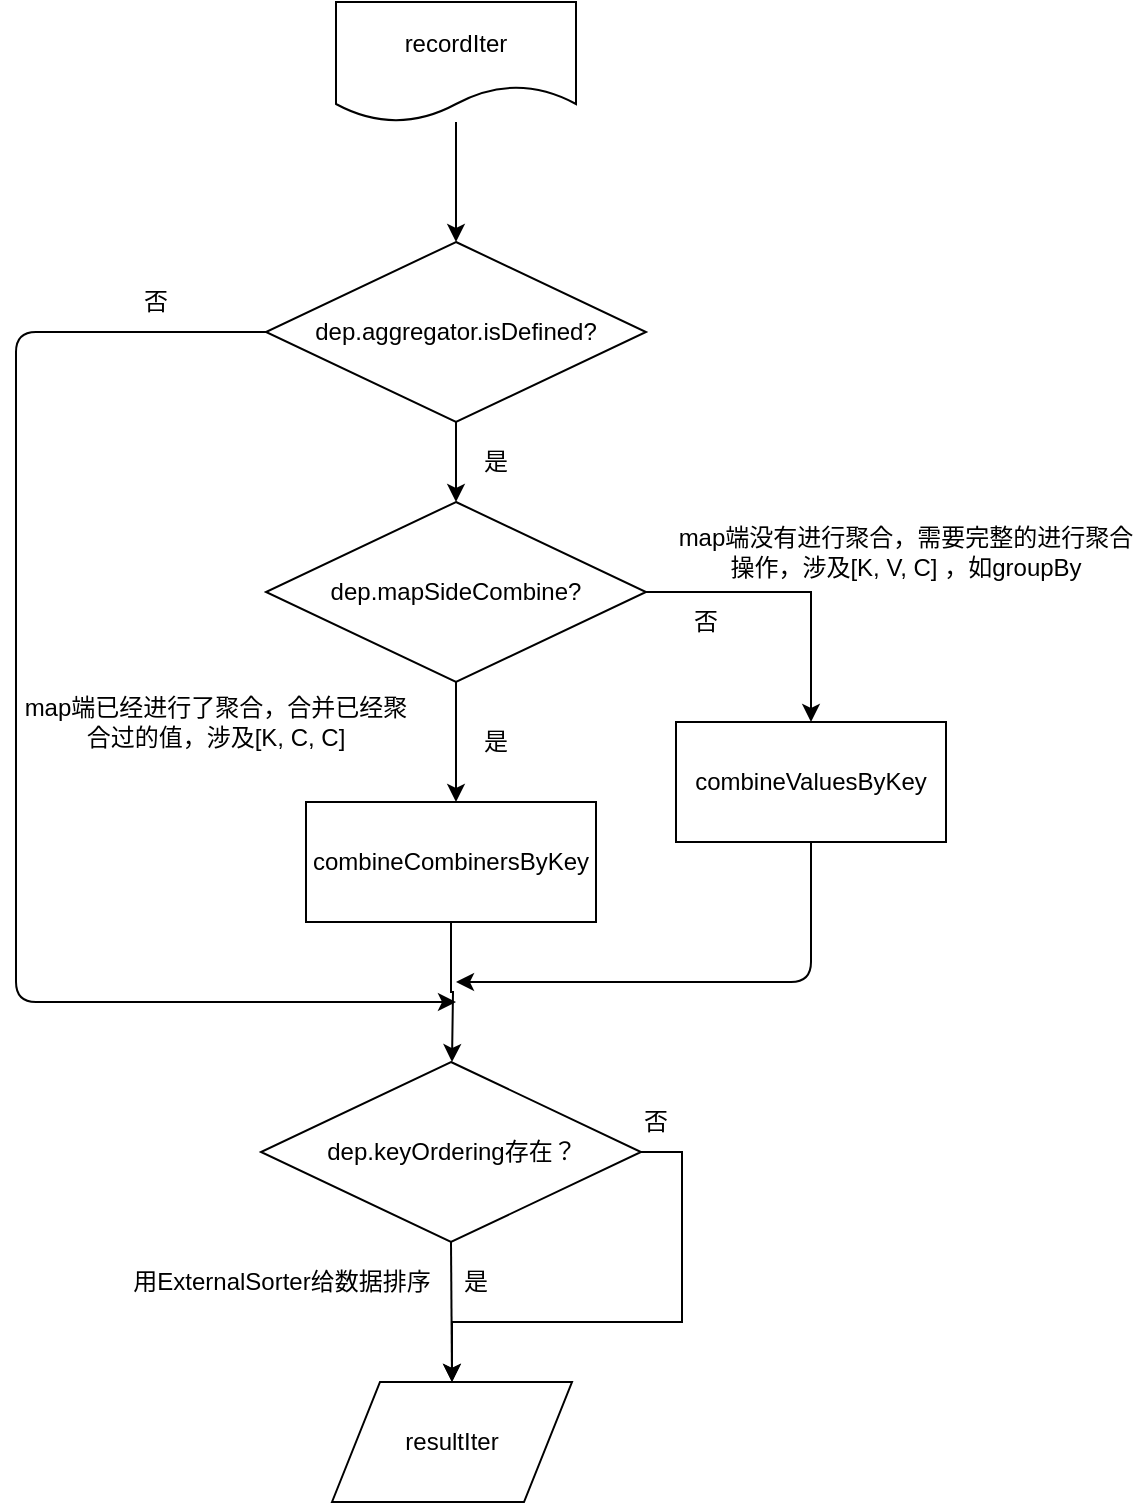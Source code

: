 <mxfile version="10.6.2" type="github"><diagram id="B1miW9sNnXTPqfoYgWkj" name="Page-1"><mxGraphModel dx="1154" dy="662" grid="1" gridSize="10" guides="1" tooltips="1" connect="1" arrows="1" fold="1" page="1" pageScale="1" pageWidth="827" pageHeight="1169" math="0" shadow="0"><root><mxCell id="0"/><mxCell id="1" parent="0"/><mxCell id="MIB6hbEZbPjmD4DY4Ua3-6" value="" style="edgeStyle=orthogonalEdgeStyle;rounded=0;orthogonalLoop=1;jettySize=auto;html=1;entryX=0.5;entryY=0;entryDx=0;entryDy=0;" edge="1" parent="1" source="MIB6hbEZbPjmD4DY4Ua3-2" target="MIB6hbEZbPjmD4DY4Ua3-7"><mxGeometry relative="1" as="geometry"><mxPoint x="400" y="230" as="targetPoint"/></mxGeometry></mxCell><mxCell id="MIB6hbEZbPjmD4DY4Ua3-2" value="&lt;span&gt;recordIter&lt;/span&gt;" style="shape=document;whiteSpace=wrap;html=1;boundedLbl=1;" vertex="1" parent="1"><mxGeometry x="340" y="90" width="120" height="60" as="geometry"/></mxCell><mxCell id="MIB6hbEZbPjmD4DY4Ua3-19" style="edgeStyle=orthogonalEdgeStyle;rounded=0;orthogonalLoop=1;jettySize=auto;html=1;exitX=0.5;exitY=1;exitDx=0;exitDy=0;" edge="1" parent="1" source="MIB6hbEZbPjmD4DY4Ua3-7"><mxGeometry relative="1" as="geometry"><mxPoint x="400" y="340" as="targetPoint"/></mxGeometry></mxCell><mxCell id="MIB6hbEZbPjmD4DY4Ua3-7" value="&lt;span&gt;dep&lt;/span&gt;&lt;span&gt;.aggregator.isDefined?&lt;/span&gt;" style="rhombus;whiteSpace=wrap;html=1;" vertex="1" parent="1"><mxGeometry x="305" y="210" width="190" height="90" as="geometry"/></mxCell><mxCell id="MIB6hbEZbPjmD4DY4Ua3-20" style="edgeStyle=orthogonalEdgeStyle;rounded=0;orthogonalLoop=1;jettySize=auto;html=1;exitX=0.5;exitY=1;exitDx=0;exitDy=0;entryX=0.5;entryY=0;entryDx=0;entryDy=0;" edge="1" parent="1" source="MIB6hbEZbPjmD4DY4Ua3-10"><mxGeometry relative="1" as="geometry"><mxPoint x="400" y="490" as="targetPoint"/></mxGeometry></mxCell><mxCell id="MIB6hbEZbPjmD4DY4Ua3-10" value="&lt;span&gt;dep&lt;/span&gt;&lt;span&gt;.mapSideCombine?&lt;/span&gt;&lt;br&gt;" style="rhombus;whiteSpace=wrap;html=1;" vertex="1" parent="1"><mxGeometry x="305" y="340" width="190" height="90" as="geometry"/></mxCell><mxCell id="MIB6hbEZbPjmD4DY4Ua3-11" value="是" style="text;html=1;strokeColor=none;fillColor=none;align=center;verticalAlign=middle;whiteSpace=wrap;rounded=0;" vertex="1" parent="1"><mxGeometry x="400" y="310" width="40" height="20" as="geometry"/></mxCell><mxCell id="MIB6hbEZbPjmD4DY4Ua3-23" value="是" style="text;html=1;strokeColor=none;fillColor=none;align=center;verticalAlign=middle;whiteSpace=wrap;rounded=0;" vertex="1" parent="1"><mxGeometry x="410" y="450" width="20" height="20" as="geometry"/></mxCell><mxCell id="MIB6hbEZbPjmD4DY4Ua3-28" value="&lt;span&gt;map端已经进行了聚合，合并已经聚合过的值，涉及[K, C, C]&lt;/span&gt;" style="text;html=1;strokeColor=none;fillColor=none;align=center;verticalAlign=middle;whiteSpace=wrap;rounded=0;" vertex="1" parent="1"><mxGeometry x="180" y="440" width="200" height="20" as="geometry"/></mxCell><mxCell id="MIB6hbEZbPjmD4DY4Ua3-33" value="&lt;span&gt;map端没有进行聚合，需要完整的进行聚合操作，涉及[K, V, C] ，如groupBy&lt;/span&gt;&lt;br&gt;" style="text;html=1;strokeColor=none;fillColor=none;align=center;verticalAlign=middle;whiteSpace=wrap;rounded=0;" vertex="1" parent="1"><mxGeometry x="510" y="360" width="230" height="10" as="geometry"/></mxCell><mxCell id="MIB6hbEZbPjmD4DY4Ua3-34" value="否" style="text;html=1;strokeColor=none;fillColor=none;align=center;verticalAlign=middle;whiteSpace=wrap;rounded=0;" vertex="1" parent="1"><mxGeometry x="515" y="390" width="20" height="20" as="geometry"/></mxCell><mxCell id="MIB6hbEZbPjmD4DY4Ua3-37" style="edgeStyle=orthogonalEdgeStyle;rounded=0;orthogonalLoop=1;jettySize=auto;html=1;exitX=0.5;exitY=1;exitDx=0;exitDy=0;" edge="1" parent="1" source="MIB6hbEZbPjmD4DY4Ua3-35"><mxGeometry relative="1" as="geometry"><mxPoint x="398" y="620" as="targetPoint"/></mxGeometry></mxCell><mxCell id="MIB6hbEZbPjmD4DY4Ua3-35" value="&lt;span&gt;combineCombinersByKey&lt;/span&gt;" style="rounded=0;whiteSpace=wrap;html=1;" vertex="1" parent="1"><mxGeometry x="325" y="490" width="145" height="60" as="geometry"/></mxCell><mxCell id="MIB6hbEZbPjmD4DY4Ua3-36" value="&lt;span&gt;combineValuesByKey&lt;/span&gt;&lt;br&gt;" style="rounded=0;whiteSpace=wrap;html=1;" vertex="1" parent="1"><mxGeometry x="510" y="450" width="135" height="60" as="geometry"/></mxCell><mxCell id="MIB6hbEZbPjmD4DY4Ua3-38" style="edgeStyle=orthogonalEdgeStyle;rounded=0;orthogonalLoop=1;jettySize=auto;html=1;exitX=1;exitY=0.5;exitDx=0;exitDy=0;entryX=0.5;entryY=0;entryDx=0;entryDy=0;" edge="1" parent="1" source="MIB6hbEZbPjmD4DY4Ua3-10" target="MIB6hbEZbPjmD4DY4Ua3-36"><mxGeometry relative="1" as="geometry"><mxPoint x="495" y="385" as="sourcePoint"/><mxPoint x="570" y="490" as="targetPoint"/></mxGeometry></mxCell><mxCell id="MIB6hbEZbPjmD4DY4Ua3-41" value="" style="endArrow=classic;html=1;exitX=0.5;exitY=1;exitDx=0;exitDy=0;edgeStyle=orthogonalEdgeStyle;" edge="1" parent="1" source="MIB6hbEZbPjmD4DY4Ua3-36"><mxGeometry width="50" height="50" relative="1" as="geometry"><mxPoint x="180" y="700" as="sourcePoint"/><mxPoint x="400" y="580" as="targetPoint"/><Array as="points"><mxPoint x="578" y="580"/></Array></mxGeometry></mxCell><mxCell id="MIB6hbEZbPjmD4DY4Ua3-42" value="" style="endArrow=classic;html=1;exitX=0;exitY=0.5;exitDx=0;exitDy=0;" edge="1" parent="1" source="MIB6hbEZbPjmD4DY4Ua3-7"><mxGeometry width="50" height="50" relative="1" as="geometry"><mxPoint x="180" y="700" as="sourcePoint"/><mxPoint x="400" y="590" as="targetPoint"/><Array as="points"><mxPoint x="180" y="255"/><mxPoint x="180" y="410"/><mxPoint x="180" y="590"/></Array></mxGeometry></mxCell><mxCell id="MIB6hbEZbPjmD4DY4Ua3-43" value="否" style="text;html=1;strokeColor=none;fillColor=none;align=center;verticalAlign=middle;whiteSpace=wrap;rounded=0;" vertex="1" parent="1"><mxGeometry x="240" y="230" width="20" height="20" as="geometry"/></mxCell><mxCell id="MIB6hbEZbPjmD4DY4Ua3-50" style="edgeStyle=none;rounded=0;orthogonalLoop=1;jettySize=auto;html=1;exitX=0.5;exitY=1;exitDx=0;exitDy=0;entryX=0.5;entryY=0;entryDx=0;entryDy=0;" edge="1" parent="1" source="MIB6hbEZbPjmD4DY4Ua3-44" target="MIB6hbEZbPjmD4DY4Ua3-48"><mxGeometry relative="1" as="geometry"/></mxCell><mxCell id="MIB6hbEZbPjmD4DY4Ua3-52" style="edgeStyle=orthogonalEdgeStyle;rounded=0;orthogonalLoop=1;jettySize=auto;html=1;exitX=1;exitY=0.5;exitDx=0;exitDy=0;" edge="1" parent="1" source="MIB6hbEZbPjmD4DY4Ua3-44" target="MIB6hbEZbPjmD4DY4Ua3-48"><mxGeometry relative="1" as="geometry"><Array as="points"><mxPoint x="513" y="665"/><mxPoint x="513" y="750"/><mxPoint x="398" y="750"/></Array></mxGeometry></mxCell><mxCell id="MIB6hbEZbPjmD4DY4Ua3-44" value="&lt;span&gt;dep&lt;/span&gt;&lt;span&gt;.keyOrdering存在？&lt;/span&gt;&lt;br&gt;" style="rhombus;whiteSpace=wrap;html=1;" vertex="1" parent="1"><mxGeometry x="302.5" y="620" width="190" height="90" as="geometry"/></mxCell><mxCell id="MIB6hbEZbPjmD4DY4Ua3-48" value="&lt;span&gt;resultIter&lt;/span&gt;" style="shape=parallelogram;perimeter=parallelogramPerimeter;whiteSpace=wrap;html=1;" vertex="1" parent="1"><mxGeometry x="338" y="780" width="120" height="60" as="geometry"/></mxCell><mxCell id="MIB6hbEZbPjmD4DY4Ua3-53" value="是" style="text;html=1;strokeColor=none;fillColor=none;align=center;verticalAlign=middle;whiteSpace=wrap;rounded=0;" vertex="1" parent="1"><mxGeometry x="400" y="720" width="20" height="20" as="geometry"/></mxCell><mxCell id="MIB6hbEZbPjmD4DY4Ua3-54" value="&lt;span&gt;用&lt;/span&gt;&lt;span&gt;ExternalSorter给数据排序&lt;/span&gt;" style="text;html=1;strokeColor=none;fillColor=none;align=center;verticalAlign=middle;whiteSpace=wrap;rounded=0;" vertex="1" parent="1"><mxGeometry x="213" y="720" width="200" height="20" as="geometry"/></mxCell><mxCell id="MIB6hbEZbPjmD4DY4Ua3-55" value="否" style="text;html=1;strokeColor=none;fillColor=none;align=center;verticalAlign=middle;whiteSpace=wrap;rounded=0;" vertex="1" parent="1"><mxGeometry x="490" y="640" width="20" height="20" as="geometry"/></mxCell></root></mxGraphModel></diagram></mxfile>